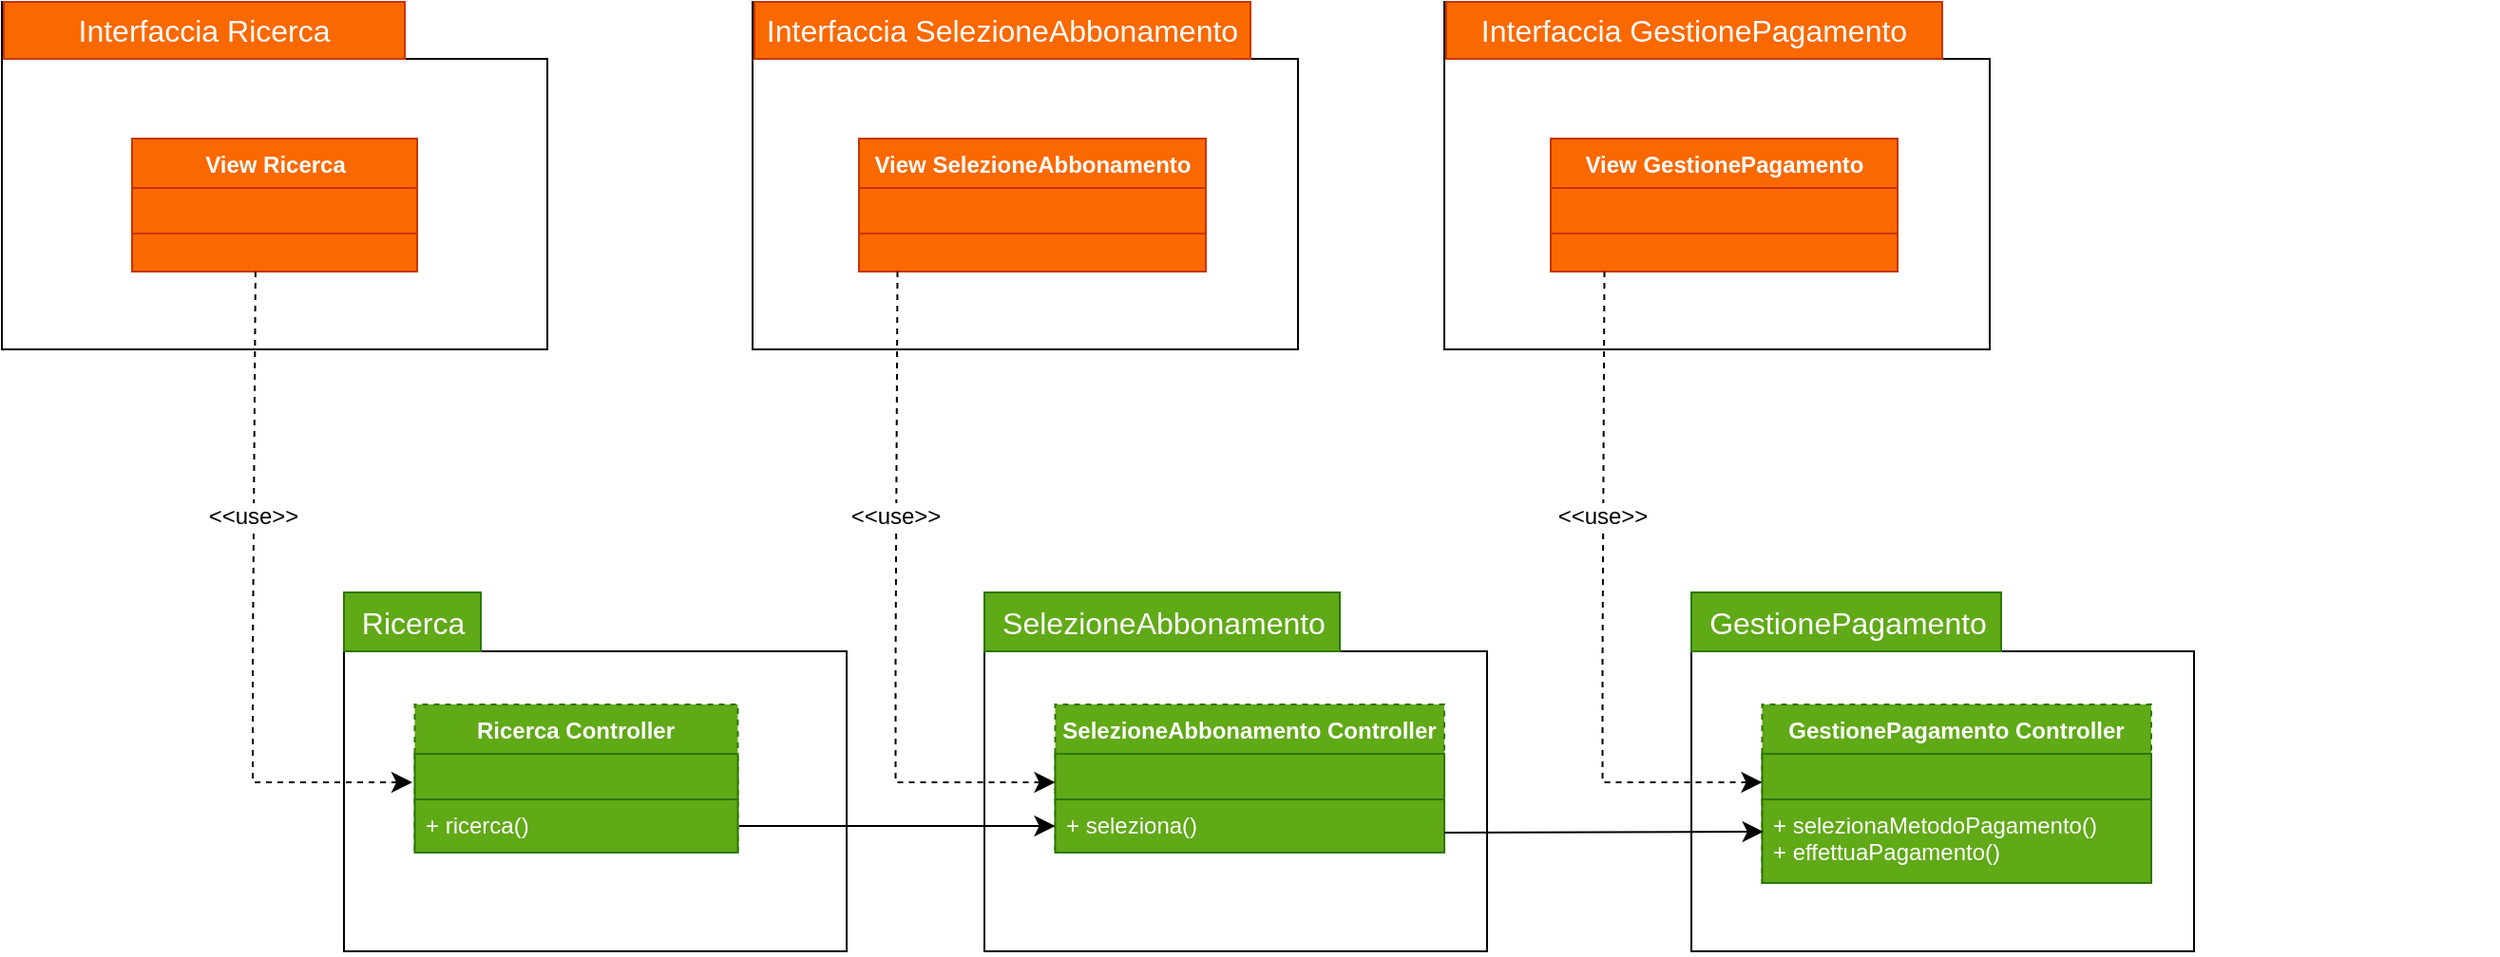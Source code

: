 <mxfile version="24.4.9" type="github">
  <diagram name="Pagina-1" id="Kk3BQr0RypFoucPu4F-1">
    <mxGraphModel dx="1249" dy="1205" grid="0" gridSize="10" guides="1" tooltips="1" connect="1" arrows="1" fold="1" page="0" pageScale="1" pageWidth="827" pageHeight="1169" math="0" shadow="0">
      <root>
        <mxCell id="0" />
        <mxCell id="1" parent="0" />
        <mxCell id="VfTNHmG4rs7rXMlGlwBh-1" value="" style="shape=folder;fontStyle=1;spacingTop=10;tabWidth=210;tabHeight=30;tabPosition=left;html=1;whiteSpace=wrap;" vertex="1" parent="1">
          <mxGeometry x="-246" y="-105" width="287" height="183" as="geometry" />
        </mxCell>
        <mxCell id="VfTNHmG4rs7rXMlGlwBh-2" value="&lt;font color=&quot;#ffffff&quot;&gt;Interfaccia Ricerca&lt;/font&gt;" style="text;strokeColor=#C73500;fillColor=#fa6800;html=1;align=center;verticalAlign=middle;whiteSpace=wrap;rounded=0;fontSize=16;fontColor=#000000;" vertex="1" parent="1">
          <mxGeometry x="-245" y="-105" width="211" height="30" as="geometry" />
        </mxCell>
        <mxCell id="VfTNHmG4rs7rXMlGlwBh-3" style="edgeStyle=none;curved=1;rounded=0;orthogonalLoop=1;jettySize=auto;html=1;exitX=0.5;exitY=0;exitDx=0;exitDy=0;fontSize=12;startSize=8;endSize=8;" edge="1" parent="1">
          <mxGeometry relative="1" as="geometry">
            <mxPoint x="105" y="-19" as="sourcePoint" />
            <mxPoint x="105" y="-19" as="targetPoint" />
          </mxGeometry>
        </mxCell>
        <mxCell id="VfTNHmG4rs7rXMlGlwBh-4" value="" style="shape=folder;fontStyle=1;spacingTop=10;tabWidth=58;tabHeight=31;tabPosition=left;html=1;whiteSpace=wrap;" vertex="1" parent="1">
          <mxGeometry x="-66" y="206" width="264.5" height="189" as="geometry" />
        </mxCell>
        <mxCell id="VfTNHmG4rs7rXMlGlwBh-5" value="Ricerca" style="text;html=1;align=center;verticalAlign=middle;resizable=0;points=[];autosize=1;fontSize=16;fillColor=#60a917;fontColor=#ffffff;strokeColor=#2D7600;" vertex="1" parent="1">
          <mxGeometry x="-66" y="206" width="72" height="31" as="geometry" />
        </mxCell>
        <mxCell id="VfTNHmG4rs7rXMlGlwBh-6" value="&lt;font color=&quot;#ffffff&quot;&gt;View Ricerca&lt;/font&gt;" style="swimlane;fontStyle=1;align=center;verticalAlign=top;childLayout=stackLayout;horizontal=1;startSize=26;horizontalStack=0;resizeParent=1;resizeParentMax=0;resizeLast=0;collapsible=1;marginBottom=0;whiteSpace=wrap;html=1;fillColor=#fa6800;fontColor=#000000;strokeColor=#C73500;" vertex="1" parent="1">
          <mxGeometry x="-177.5" y="-33" width="150" height="70" as="geometry" />
        </mxCell>
        <mxCell id="VfTNHmG4rs7rXMlGlwBh-7" value="" style="text;strokeColor=#C73500;fillColor=#fa6800;align=left;verticalAlign=top;spacingLeft=4;spacingRight=4;overflow=hidden;rotatable=0;points=[[0,0.5],[1,0.5]];portConstraint=eastwest;whiteSpace=wrap;html=1;fontColor=#000000;" vertex="1" parent="VfTNHmG4rs7rXMlGlwBh-6">
          <mxGeometry y="26" width="150" height="24" as="geometry" />
        </mxCell>
        <mxCell id="VfTNHmG4rs7rXMlGlwBh-8" value="" style="line;strokeWidth=1;fillColor=#fa6800;align=left;verticalAlign=middle;spacingTop=-1;spacingLeft=3;spacingRight=3;rotatable=0;labelPosition=right;points=[];portConstraint=eastwest;strokeColor=#FF8000;fontColor=#000000;" vertex="1" parent="VfTNHmG4rs7rXMlGlwBh-6">
          <mxGeometry y="50" width="150" as="geometry" />
        </mxCell>
        <mxCell id="VfTNHmG4rs7rXMlGlwBh-9" value="&lt;div&gt;&lt;br&gt;&lt;/div&gt;&lt;div&gt;&lt;br&gt;&lt;/div&gt;" style="text;strokeColor=#C73500;fillColor=#fa6800;align=left;verticalAlign=top;spacingLeft=4;spacingRight=4;overflow=hidden;rotatable=0;points=[[0,0.5],[1,0.5]];portConstraint=eastwest;whiteSpace=wrap;html=1;fontColor=#000000;" vertex="1" parent="VfTNHmG4rs7rXMlGlwBh-6">
          <mxGeometry y="50" width="150" height="20" as="geometry" />
        </mxCell>
        <mxCell id="VfTNHmG4rs7rXMlGlwBh-10" value="Ricerca Controller" style="swimlane;fontStyle=1;align=center;verticalAlign=top;childLayout=stackLayout;horizontal=1;startSize=26;horizontalStack=0;resizeParent=1;resizeParentMax=0;resizeLast=0;collapsible=1;marginBottom=0;whiteSpace=wrap;html=1;fillColor=#60a917;fontColor=#ffffff;strokeColor=#2D7600;dashed=1;" vertex="1" parent="1">
          <mxGeometry x="-28.75" y="265" width="170" height="78" as="geometry" />
        </mxCell>
        <mxCell id="VfTNHmG4rs7rXMlGlwBh-11" value="" style="text;strokeColor=#2D7600;fillColor=#60a917;align=left;verticalAlign=top;spacingLeft=4;spacingRight=4;overflow=hidden;rotatable=0;points=[[0,0.5],[1,0.5]];portConstraint=eastwest;whiteSpace=wrap;html=1;fontColor=#ffffff;" vertex="1" parent="VfTNHmG4rs7rXMlGlwBh-10">
          <mxGeometry y="26" width="170" height="24" as="geometry" />
        </mxCell>
        <mxCell id="VfTNHmG4rs7rXMlGlwBh-12" value="" style="line;strokeWidth=1;fillColor=#fa6800;align=left;verticalAlign=middle;spacingTop=-1;spacingLeft=3;spacingRight=3;rotatable=0;labelPosition=right;points=[];portConstraint=eastwest;strokeColor=#FF8000;fontColor=#000000;" vertex="1" parent="VfTNHmG4rs7rXMlGlwBh-10">
          <mxGeometry y="50" width="170" as="geometry" />
        </mxCell>
        <mxCell id="VfTNHmG4rs7rXMlGlwBh-13" value="+ ricerca()" style="text;strokeColor=#2D7600;fillColor=#60a917;align=left;verticalAlign=top;spacingLeft=4;spacingRight=4;overflow=hidden;rotatable=0;points=[[0,0.5],[1,0.5]];portConstraint=eastwest;whiteSpace=wrap;html=1;fontColor=#ffffff;" vertex="1" parent="VfTNHmG4rs7rXMlGlwBh-10">
          <mxGeometry y="50" width="170" height="28" as="geometry" />
        </mxCell>
        <mxCell id="VfTNHmG4rs7rXMlGlwBh-14" style="edgeStyle=none;curved=0;rounded=0;orthogonalLoop=1;jettySize=auto;html=1;exitX=0.5;exitY=1;exitDx=0;exitDy=0;fontSize=12;startSize=8;endSize=8;entryX=0;entryY=0.25;entryDx=0;entryDy=0;dashed=1;strokeColor=none;" edge="1" parent="1" target="VfTNHmG4rs7rXMlGlwBh-10">
          <mxGeometry relative="1" as="geometry">
            <mxPoint x="-219" y="167" as="sourcePoint" />
            <mxPoint x="-219" y="486" as="targetPoint" />
            <Array as="points">
              <mxPoint x="-219" y="387" />
            </Array>
          </mxGeometry>
        </mxCell>
        <mxCell id="VfTNHmG4rs7rXMlGlwBh-15" style="edgeStyle=none;curved=0;rounded=0;orthogonalLoop=1;jettySize=auto;html=1;exitX=0.433;exitY=1;exitDx=0;exitDy=0;fontSize=12;startSize=8;endSize=8;dashed=1;exitPerimeter=0;" edge="1" parent="1" source="VfTNHmG4rs7rXMlGlwBh-9">
          <mxGeometry relative="1" as="geometry">
            <mxPoint x="-189" y="167" as="sourcePoint" />
            <mxPoint x="-30" y="306" as="targetPoint" />
            <Array as="points">
              <mxPoint x="-114" y="242" />
              <mxPoint x="-114" y="306" />
            </Array>
          </mxGeometry>
        </mxCell>
        <mxCell id="VfTNHmG4rs7rXMlGlwBh-16" value="&amp;lt;&amp;lt;use&amp;gt;&amp;gt;" style="edgeLabel;html=1;align=center;verticalAlign=middle;resizable=0;points=[];fontSize=12;" vertex="1" connectable="0" parent="VfTNHmG4rs7rXMlGlwBh-15">
          <mxGeometry x="-0.272" y="-1" relative="1" as="geometry">
            <mxPoint as="offset" />
          </mxGeometry>
        </mxCell>
        <mxCell id="VfTNHmG4rs7rXMlGlwBh-17" value="" style="shape=folder;fontStyle=1;spacingTop=10;tabWidth=210;tabHeight=30;tabPosition=left;html=1;whiteSpace=wrap;" vertex="1" parent="1">
          <mxGeometry x="149" y="-105" width="287" height="183" as="geometry" />
        </mxCell>
        <mxCell id="VfTNHmG4rs7rXMlGlwBh-18" value="&lt;font color=&quot;#ffffff&quot;&gt;Interfaccia SelezioneAbbonamento&lt;br&gt;&lt;/font&gt;" style="text;strokeColor=#C73500;fillColor=#fa6800;html=1;align=center;verticalAlign=middle;whiteSpace=wrap;rounded=0;fontSize=16;fontColor=#000000;" vertex="1" parent="1">
          <mxGeometry x="150" y="-105" width="261" height="30" as="geometry" />
        </mxCell>
        <mxCell id="VfTNHmG4rs7rXMlGlwBh-19" style="edgeStyle=none;curved=1;rounded=0;orthogonalLoop=1;jettySize=auto;html=1;exitX=0.5;exitY=0;exitDx=0;exitDy=0;fontSize=12;startSize=8;endSize=8;" edge="1" parent="1">
          <mxGeometry relative="1" as="geometry">
            <mxPoint x="500" y="-19" as="sourcePoint" />
            <mxPoint x="500" y="-19" as="targetPoint" />
          </mxGeometry>
        </mxCell>
        <mxCell id="VfTNHmG4rs7rXMlGlwBh-20" value="" style="shape=folder;fontStyle=1;spacingTop=10;tabWidth=58;tabHeight=31;tabPosition=left;html=1;whiteSpace=wrap;" vertex="1" parent="1">
          <mxGeometry x="271" y="206" width="264.5" height="189" as="geometry" />
        </mxCell>
        <mxCell id="VfTNHmG4rs7rXMlGlwBh-21" value="SelezioneAbbonamento" style="text;html=1;align=center;verticalAlign=middle;resizable=0;points=[];autosize=1;fontSize=16;fillColor=#60a917;fontColor=#ffffff;strokeColor=#2D7600;" vertex="1" parent="1">
          <mxGeometry x="271" y="206" width="187" height="31" as="geometry" />
        </mxCell>
        <mxCell id="VfTNHmG4rs7rXMlGlwBh-22" value="&lt;font color=&quot;#ffffff&quot;&gt;View SelezioneAbbonamento&lt;br&gt;&lt;/font&gt;" style="swimlane;fontStyle=1;align=center;verticalAlign=top;childLayout=stackLayout;horizontal=1;startSize=26;horizontalStack=0;resizeParent=1;resizeParentMax=0;resizeLast=0;collapsible=1;marginBottom=0;whiteSpace=wrap;html=1;fillColor=#fa6800;fontColor=#000000;strokeColor=#C73500;" vertex="1" parent="1">
          <mxGeometry x="205" y="-33" width="182.5" height="70" as="geometry" />
        </mxCell>
        <mxCell id="VfTNHmG4rs7rXMlGlwBh-23" value="" style="text;strokeColor=#C73500;fillColor=#fa6800;align=left;verticalAlign=top;spacingLeft=4;spacingRight=4;overflow=hidden;rotatable=0;points=[[0,0.5],[1,0.5]];portConstraint=eastwest;whiteSpace=wrap;html=1;fontColor=#000000;" vertex="1" parent="VfTNHmG4rs7rXMlGlwBh-22">
          <mxGeometry y="26" width="182.5" height="24" as="geometry" />
        </mxCell>
        <mxCell id="VfTNHmG4rs7rXMlGlwBh-24" value="" style="line;strokeWidth=1;fillColor=#fa6800;align=left;verticalAlign=middle;spacingTop=-1;spacingLeft=3;spacingRight=3;rotatable=0;labelPosition=right;points=[];portConstraint=eastwest;strokeColor=#FF8000;fontColor=#000000;" vertex="1" parent="VfTNHmG4rs7rXMlGlwBh-22">
          <mxGeometry y="50" width="182.5" as="geometry" />
        </mxCell>
        <mxCell id="VfTNHmG4rs7rXMlGlwBh-25" value="&lt;div&gt;&lt;br&gt;&lt;/div&gt;&lt;div&gt;&lt;br&gt;&lt;/div&gt;" style="text;strokeColor=#C73500;fillColor=#fa6800;align=left;verticalAlign=top;spacingLeft=4;spacingRight=4;overflow=hidden;rotatable=0;points=[[0,0.5],[1,0.5]];portConstraint=eastwest;whiteSpace=wrap;html=1;fontColor=#000000;" vertex="1" parent="VfTNHmG4rs7rXMlGlwBh-22">
          <mxGeometry y="50" width="182.5" height="20" as="geometry" />
        </mxCell>
        <mxCell id="VfTNHmG4rs7rXMlGlwBh-26" value="SelezioneAbbonamento Controller" style="swimlane;fontStyle=1;align=center;verticalAlign=top;childLayout=stackLayout;horizontal=1;startSize=26;horizontalStack=0;resizeParent=1;resizeParentMax=0;resizeLast=0;collapsible=1;marginBottom=0;whiteSpace=wrap;html=1;fillColor=#60a917;fontColor=#ffffff;strokeColor=#2D7600;dashed=1;" vertex="1" parent="1">
          <mxGeometry x="308.25" y="265" width="204.75" height="78" as="geometry" />
        </mxCell>
        <mxCell id="VfTNHmG4rs7rXMlGlwBh-27" value="" style="text;strokeColor=#2D7600;fillColor=#60a917;align=left;verticalAlign=top;spacingLeft=4;spacingRight=4;overflow=hidden;rotatable=0;points=[[0,0.5],[1,0.5]];portConstraint=eastwest;whiteSpace=wrap;html=1;fontColor=#ffffff;" vertex="1" parent="VfTNHmG4rs7rXMlGlwBh-26">
          <mxGeometry y="26" width="204.75" height="24" as="geometry" />
        </mxCell>
        <mxCell id="VfTNHmG4rs7rXMlGlwBh-28" value="" style="line;strokeWidth=1;fillColor=#fa6800;align=left;verticalAlign=middle;spacingTop=-1;spacingLeft=3;spacingRight=3;rotatable=0;labelPosition=right;points=[];portConstraint=eastwest;strokeColor=#FF8000;fontColor=#000000;" vertex="1" parent="VfTNHmG4rs7rXMlGlwBh-26">
          <mxGeometry y="50" width="204.75" as="geometry" />
        </mxCell>
        <mxCell id="VfTNHmG4rs7rXMlGlwBh-29" value="+ seleziona()" style="text;strokeColor=#2D7600;fillColor=#60a917;align=left;verticalAlign=top;spacingLeft=4;spacingRight=4;overflow=hidden;rotatable=0;points=[[0,0.5],[1,0.5]];portConstraint=eastwest;whiteSpace=wrap;html=1;fontColor=#ffffff;" vertex="1" parent="VfTNHmG4rs7rXMlGlwBh-26">
          <mxGeometry y="50" width="204.75" height="28" as="geometry" />
        </mxCell>
        <mxCell id="VfTNHmG4rs7rXMlGlwBh-30" style="edgeStyle=none;curved=0;rounded=0;orthogonalLoop=1;jettySize=auto;html=1;exitX=0.5;exitY=1;exitDx=0;exitDy=0;fontSize=12;startSize=8;endSize=8;entryX=0;entryY=0.25;entryDx=0;entryDy=0;dashed=1;strokeColor=none;" edge="1" parent="1" target="VfTNHmG4rs7rXMlGlwBh-26">
          <mxGeometry relative="1" as="geometry">
            <mxPoint x="179" y="167" as="sourcePoint" />
            <mxPoint x="179" y="486" as="targetPoint" />
            <Array as="points">
              <mxPoint x="179" y="387" />
              <mxPoint x="259" y="344" />
            </Array>
          </mxGeometry>
        </mxCell>
        <mxCell id="VfTNHmG4rs7rXMlGlwBh-35" style="edgeStyle=none;curved=1;rounded=0;orthogonalLoop=1;jettySize=auto;html=1;fontSize=12;startSize=8;endSize=8;" edge="1" parent="1" target="VfTNHmG4rs7rXMlGlwBh-29">
          <mxGeometry relative="1" as="geometry">
            <mxPoint x="270" y="333" as="targetPoint" />
            <mxPoint x="142" y="329" as="sourcePoint" />
          </mxGeometry>
        </mxCell>
        <mxCell id="VfTNHmG4rs7rXMlGlwBh-36" value="" style="shape=folder;fontStyle=1;spacingTop=10;tabWidth=210;tabHeight=30;tabPosition=left;html=1;whiteSpace=wrap;" vertex="1" parent="1">
          <mxGeometry x="513" y="-105" width="287" height="183" as="geometry" />
        </mxCell>
        <mxCell id="VfTNHmG4rs7rXMlGlwBh-37" value="&lt;font color=&quot;#ffffff&quot;&gt;Interfaccia GestionePagamento&lt;/font&gt;" style="text;strokeColor=#C73500;fillColor=#fa6800;html=1;align=center;verticalAlign=middle;whiteSpace=wrap;rounded=0;fontSize=16;fontColor=#000000;" vertex="1" parent="1">
          <mxGeometry x="514" y="-105" width="261" height="30" as="geometry" />
        </mxCell>
        <mxCell id="VfTNHmG4rs7rXMlGlwBh-38" style="edgeStyle=none;curved=1;rounded=0;orthogonalLoop=1;jettySize=auto;html=1;exitX=0.5;exitY=0;exitDx=0;exitDy=0;fontSize=12;startSize=8;endSize=8;" edge="1" parent="1">
          <mxGeometry relative="1" as="geometry">
            <mxPoint x="1057" y="-19" as="sourcePoint" />
            <mxPoint x="1057" y="-19" as="targetPoint" />
          </mxGeometry>
        </mxCell>
        <mxCell id="VfTNHmG4rs7rXMlGlwBh-39" value="" style="shape=folder;fontStyle=1;spacingTop=10;tabWidth=58;tabHeight=31;tabPosition=left;html=1;whiteSpace=wrap;" vertex="1" parent="1">
          <mxGeometry x="643" y="206" width="264.5" height="189" as="geometry" />
        </mxCell>
        <mxCell id="VfTNHmG4rs7rXMlGlwBh-40" value="GestionePagamento" style="text;html=1;align=center;verticalAlign=middle;resizable=0;points=[];autosize=1;fontSize=16;fillColor=#60a917;fontColor=#ffffff;strokeColor=#2D7600;" vertex="1" parent="1">
          <mxGeometry x="643" y="206" width="163" height="31" as="geometry" />
        </mxCell>
        <mxCell id="VfTNHmG4rs7rXMlGlwBh-41" value="&lt;font color=&quot;#ffffff&quot;&gt;View GestionePagamento&lt;/font&gt;" style="swimlane;fontStyle=1;align=center;verticalAlign=top;childLayout=stackLayout;horizontal=1;startSize=26;horizontalStack=0;resizeParent=1;resizeParentMax=0;resizeLast=0;collapsible=1;marginBottom=0;whiteSpace=wrap;html=1;fillColor=#fa6800;fontColor=#000000;strokeColor=#C73500;" vertex="1" parent="1">
          <mxGeometry x="569" y="-33" width="182.5" height="70" as="geometry" />
        </mxCell>
        <mxCell id="VfTNHmG4rs7rXMlGlwBh-42" value="" style="text;strokeColor=#C73500;fillColor=#fa6800;align=left;verticalAlign=top;spacingLeft=4;spacingRight=4;overflow=hidden;rotatable=0;points=[[0,0.5],[1,0.5]];portConstraint=eastwest;whiteSpace=wrap;html=1;fontColor=#000000;" vertex="1" parent="VfTNHmG4rs7rXMlGlwBh-41">
          <mxGeometry y="26" width="182.5" height="24" as="geometry" />
        </mxCell>
        <mxCell id="VfTNHmG4rs7rXMlGlwBh-43" value="" style="line;strokeWidth=1;fillColor=#fa6800;align=left;verticalAlign=middle;spacingTop=-1;spacingLeft=3;spacingRight=3;rotatable=0;labelPosition=right;points=[];portConstraint=eastwest;strokeColor=#FF8000;fontColor=#000000;" vertex="1" parent="VfTNHmG4rs7rXMlGlwBh-41">
          <mxGeometry y="50" width="182.5" as="geometry" />
        </mxCell>
        <mxCell id="VfTNHmG4rs7rXMlGlwBh-44" value="&lt;div&gt;&lt;br&gt;&lt;/div&gt;&lt;div&gt;&lt;br&gt;&lt;/div&gt;" style="text;strokeColor=#C73500;fillColor=#fa6800;align=left;verticalAlign=top;spacingLeft=4;spacingRight=4;overflow=hidden;rotatable=0;points=[[0,0.5],[1,0.5]];portConstraint=eastwest;whiteSpace=wrap;html=1;fontColor=#000000;" vertex="1" parent="VfTNHmG4rs7rXMlGlwBh-41">
          <mxGeometry y="50" width="182.5" height="20" as="geometry" />
        </mxCell>
        <mxCell id="VfTNHmG4rs7rXMlGlwBh-45" value="GestionePagamento Controller" style="swimlane;fontStyle=1;align=center;verticalAlign=top;childLayout=stackLayout;horizontal=1;startSize=26;horizontalStack=0;resizeParent=1;resizeParentMax=0;resizeLast=0;collapsible=1;marginBottom=0;whiteSpace=wrap;html=1;fillColor=#60a917;fontColor=#ffffff;strokeColor=#2D7600;dashed=1;" vertex="1" parent="1">
          <mxGeometry x="680.25" y="265" width="204.75" height="94" as="geometry" />
        </mxCell>
        <mxCell id="VfTNHmG4rs7rXMlGlwBh-46" value="" style="text;strokeColor=#2D7600;fillColor=#60a917;align=left;verticalAlign=top;spacingLeft=4;spacingRight=4;overflow=hidden;rotatable=0;points=[[0,0.5],[1,0.5]];portConstraint=eastwest;whiteSpace=wrap;html=1;fontColor=#ffffff;" vertex="1" parent="VfTNHmG4rs7rXMlGlwBh-45">
          <mxGeometry y="26" width="204.75" height="24" as="geometry" />
        </mxCell>
        <mxCell id="VfTNHmG4rs7rXMlGlwBh-47" value="" style="line;strokeWidth=1;fillColor=#fa6800;align=left;verticalAlign=middle;spacingTop=-1;spacingLeft=3;spacingRight=3;rotatable=0;labelPosition=right;points=[];portConstraint=eastwest;strokeColor=#FF8000;fontColor=#000000;" vertex="1" parent="VfTNHmG4rs7rXMlGlwBh-45">
          <mxGeometry y="50" width="204.75" as="geometry" />
        </mxCell>
        <mxCell id="VfTNHmG4rs7rXMlGlwBh-48" value="&lt;div&gt;+ selezionaMetodoPagamento()&lt;/div&gt;&lt;div&gt;+ effettuaPagamento()&lt;br&gt;&lt;/div&gt;" style="text;strokeColor=#2D7600;fillColor=#60a917;align=left;verticalAlign=top;spacingLeft=4;spacingRight=4;overflow=hidden;rotatable=0;points=[[0,0.5],[1,0.5]];portConstraint=eastwest;whiteSpace=wrap;html=1;fontColor=#ffffff;" vertex="1" parent="VfTNHmG4rs7rXMlGlwBh-45">
          <mxGeometry y="50" width="204.75" height="44" as="geometry" />
        </mxCell>
        <mxCell id="VfTNHmG4rs7rXMlGlwBh-49" style="edgeStyle=none;curved=0;rounded=0;orthogonalLoop=1;jettySize=auto;html=1;exitX=0.5;exitY=1;exitDx=0;exitDy=0;fontSize=12;startSize=8;endSize=8;entryX=0;entryY=0.25;entryDx=0;entryDy=0;dashed=1;strokeColor=none;" edge="1" parent="1" target="VfTNHmG4rs7rXMlGlwBh-45">
          <mxGeometry relative="1" as="geometry">
            <mxPoint x="659" y="167" as="sourcePoint" />
            <mxPoint x="659" y="486" as="targetPoint" />
            <Array as="points">
              <mxPoint x="659" y="387" />
              <mxPoint x="739" y="344" />
            </Array>
          </mxGeometry>
        </mxCell>
        <mxCell id="VfTNHmG4rs7rXMlGlwBh-52" style="edgeStyle=none;curved=1;rounded=0;orthogonalLoop=1;jettySize=auto;html=1;exitX=1;exitY=0.5;exitDx=0;exitDy=0;fontSize=12;startSize=8;endSize=8;entryX=0.003;entryY=0.306;entryDx=0;entryDy=0;entryPerimeter=0;" edge="1" parent="1">
          <mxGeometry relative="1" as="geometry">
            <mxPoint x="513.0" y="332.54" as="sourcePoint" />
            <mxPoint x="680.864" y="332.004" as="targetPoint" />
          </mxGeometry>
        </mxCell>
        <mxCell id="VfTNHmG4rs7rXMlGlwBh-53" style="edgeStyle=none;curved=0;rounded=0;orthogonalLoop=1;jettySize=auto;html=1;exitX=0.433;exitY=1;exitDx=0;exitDy=0;fontSize=12;startSize=8;endSize=8;dashed=1;exitPerimeter=0;" edge="1" parent="1">
          <mxGeometry relative="1" as="geometry">
            <mxPoint x="225.25" y="37" as="sourcePoint" />
            <mxPoint x="308.25" y="306" as="targetPoint" />
            <Array as="points">
              <mxPoint x="224.25" y="242" />
              <mxPoint x="224.25" y="306" />
            </Array>
          </mxGeometry>
        </mxCell>
        <mxCell id="VfTNHmG4rs7rXMlGlwBh-54" value="&amp;lt;&amp;lt;use&amp;gt;&amp;gt;" style="edgeLabel;html=1;align=center;verticalAlign=middle;resizable=0;points=[];fontSize=12;" vertex="1" connectable="0" parent="VfTNHmG4rs7rXMlGlwBh-53">
          <mxGeometry x="-0.272" y="-1" relative="1" as="geometry">
            <mxPoint as="offset" />
          </mxGeometry>
        </mxCell>
        <mxCell id="VfTNHmG4rs7rXMlGlwBh-55" style="edgeStyle=none;curved=0;rounded=0;orthogonalLoop=1;jettySize=auto;html=1;exitX=0.433;exitY=1;exitDx=0;exitDy=0;fontSize=12;startSize=8;endSize=8;dashed=1;exitPerimeter=0;" edge="1" parent="1">
          <mxGeometry relative="1" as="geometry">
            <mxPoint x="597.25" y="37" as="sourcePoint" />
            <mxPoint x="680.25" y="306" as="targetPoint" />
            <Array as="points">
              <mxPoint x="596.25" y="242" />
              <mxPoint x="596.25" y="306" />
            </Array>
          </mxGeometry>
        </mxCell>
        <mxCell id="VfTNHmG4rs7rXMlGlwBh-56" value="&amp;lt;&amp;lt;use&amp;gt;&amp;gt;" style="edgeLabel;html=1;align=center;verticalAlign=middle;resizable=0;points=[];fontSize=12;" vertex="1" connectable="0" parent="VfTNHmG4rs7rXMlGlwBh-55">
          <mxGeometry x="-0.272" y="-1" relative="1" as="geometry">
            <mxPoint as="offset" />
          </mxGeometry>
        </mxCell>
      </root>
    </mxGraphModel>
  </diagram>
</mxfile>
